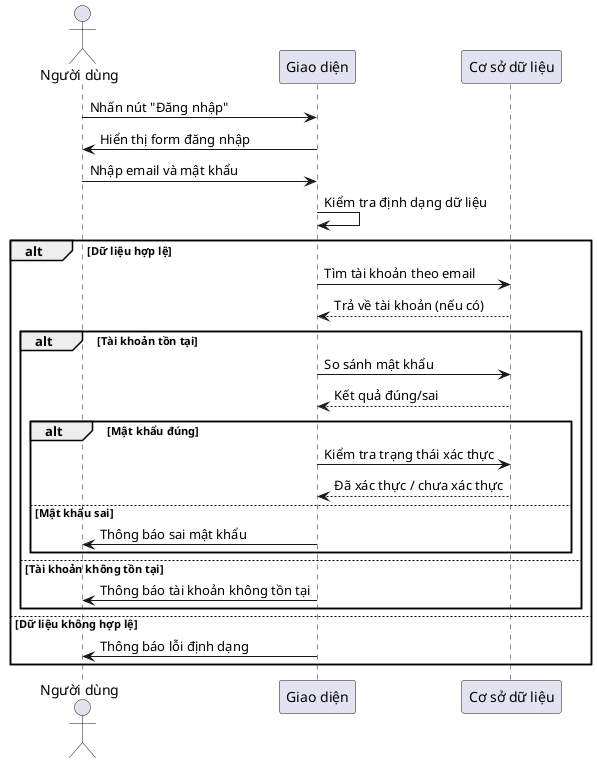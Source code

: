 @startuml
actor "Người dùng" as User
participant "Giao diện" as UI
participant "Cơ sở dữ liệu" as DB

User -> UI : Nhấn nút "Đăng nhập"
UI -> User : Hiển thị form đăng nhập
User -> UI : Nhập email và mật khẩu
UI -> UI : Kiểm tra định dạng dữ liệu

alt Dữ liệu hợp lệ
    UI -> DB : Tìm tài khoản theo email
    DB --> UI : Trả về tài khoản (nếu có)

    alt Tài khoản tồn tại
        UI -> DB : So sánh mật khẩu
        DB --> UI : Kết quả đúng/sai

        alt Mật khẩu đúng
            UI -> DB : Kiểm tra trạng thái xác thực
            DB --> UI : Đã xác thực / chưa xác thực
        else Mật khẩu sai
            UI -> User : Thông báo sai mật khẩu
        end
    else Tài khoản không tồn tại
        UI -> User : Thông báo tài khoản không tồn tại
    end
else Dữ liệu không hợp lệ
    UI -> User : Thông báo lỗi định dạng
end
@enduml
